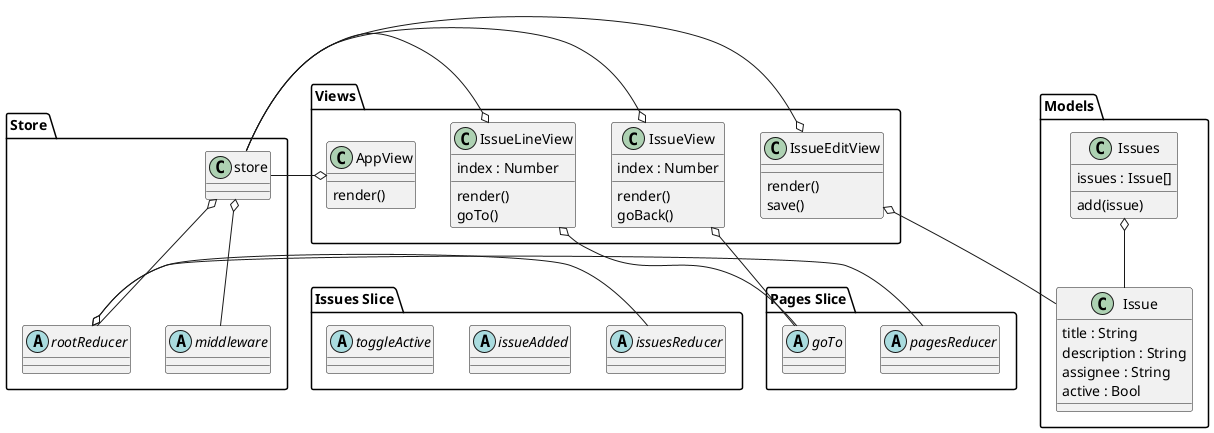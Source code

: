 @startuml

package "Models" {
  class Issue {
    title : String
    description : String
    assignee : String
    active : Bool
  }

  class Issues {
    issues : Issue[]

    add(issue)
  }

  Issues o-- Issue
}

package "Issues Slice" {
  abstract class issuesReducer
  abstract class issueAdded
  abstract class toggleActive
}

package "Pages Slice" {
  abstract class pagesReducer
  abstract class goTo
}

package Store {
  abstract class rootReducer
  abstract class middleware
  class store

  rootReducer o- issuesReducer
  rootReducer o- pagesReducer

  store o-- rootReducer
  store o-- middleware
}

package "Views" {
  class IssueLineView {
    index : Number

    render()
    goTo()
  }

  IssueLineView o- store
  IssueLineView o-- goTo

  class IssueView {
    index : Number

    render()
    goBack()
  }

  IssueView o- store
  IssueView o-- goTo

  class IssueEditView {
    render()
    save()
  }

  IssueEditView o- store
  IssueEditView o-- Issue

  class AppView {
    render()
  }

  AppView o- store

  ' AppView o-- IssueLineView
  ' AppView o-- IssueEditView
  ' AppView o-- IssueView
}

@enduml
